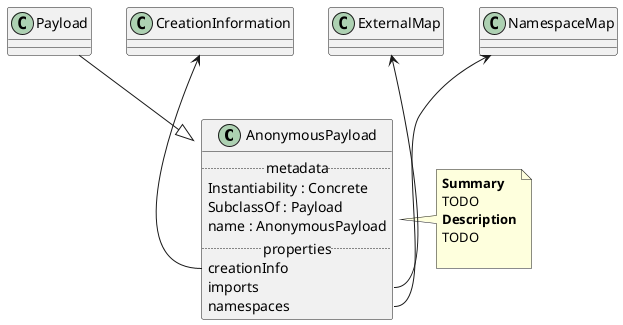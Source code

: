 @startuml
class AnonymousPayload {
.. metadata ..
    Instantiability : Concrete
    SubclassOf : Payload
    name : AnonymousPayload
.. properties ..
    creationInfo
    imports
    namespaces
}
note right of AnonymousPayload
<b>Summary</b>
TODO
<b>Description</b>
TODO

end note
"Payload" --|> "AnonymousPayload"
"CreationInformation" <-- "AnonymousPayload::creationInfo"
"ExternalMap" <-- "AnonymousPayload::imports"
"NamespaceMap" <-- "AnonymousPayload::namespaces"
@enduml
